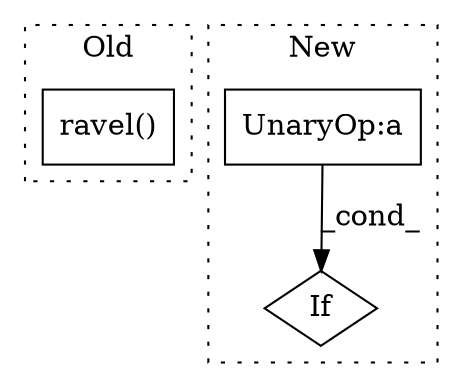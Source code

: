 digraph G {
subgraph cluster0 {
1 [label="ravel()" a="75" s="2349" l="11" shape="box"];
label = "Old";
style="dotted";
}
subgraph cluster1 {
2 [label="If" a="96" s="2533" l="3" shape="diamond"];
3 [label="UnaryOp:a" a="61" s="2536" l="31" shape="box"];
label = "New";
style="dotted";
}
3 -> 2 [label="_cond_"];
}